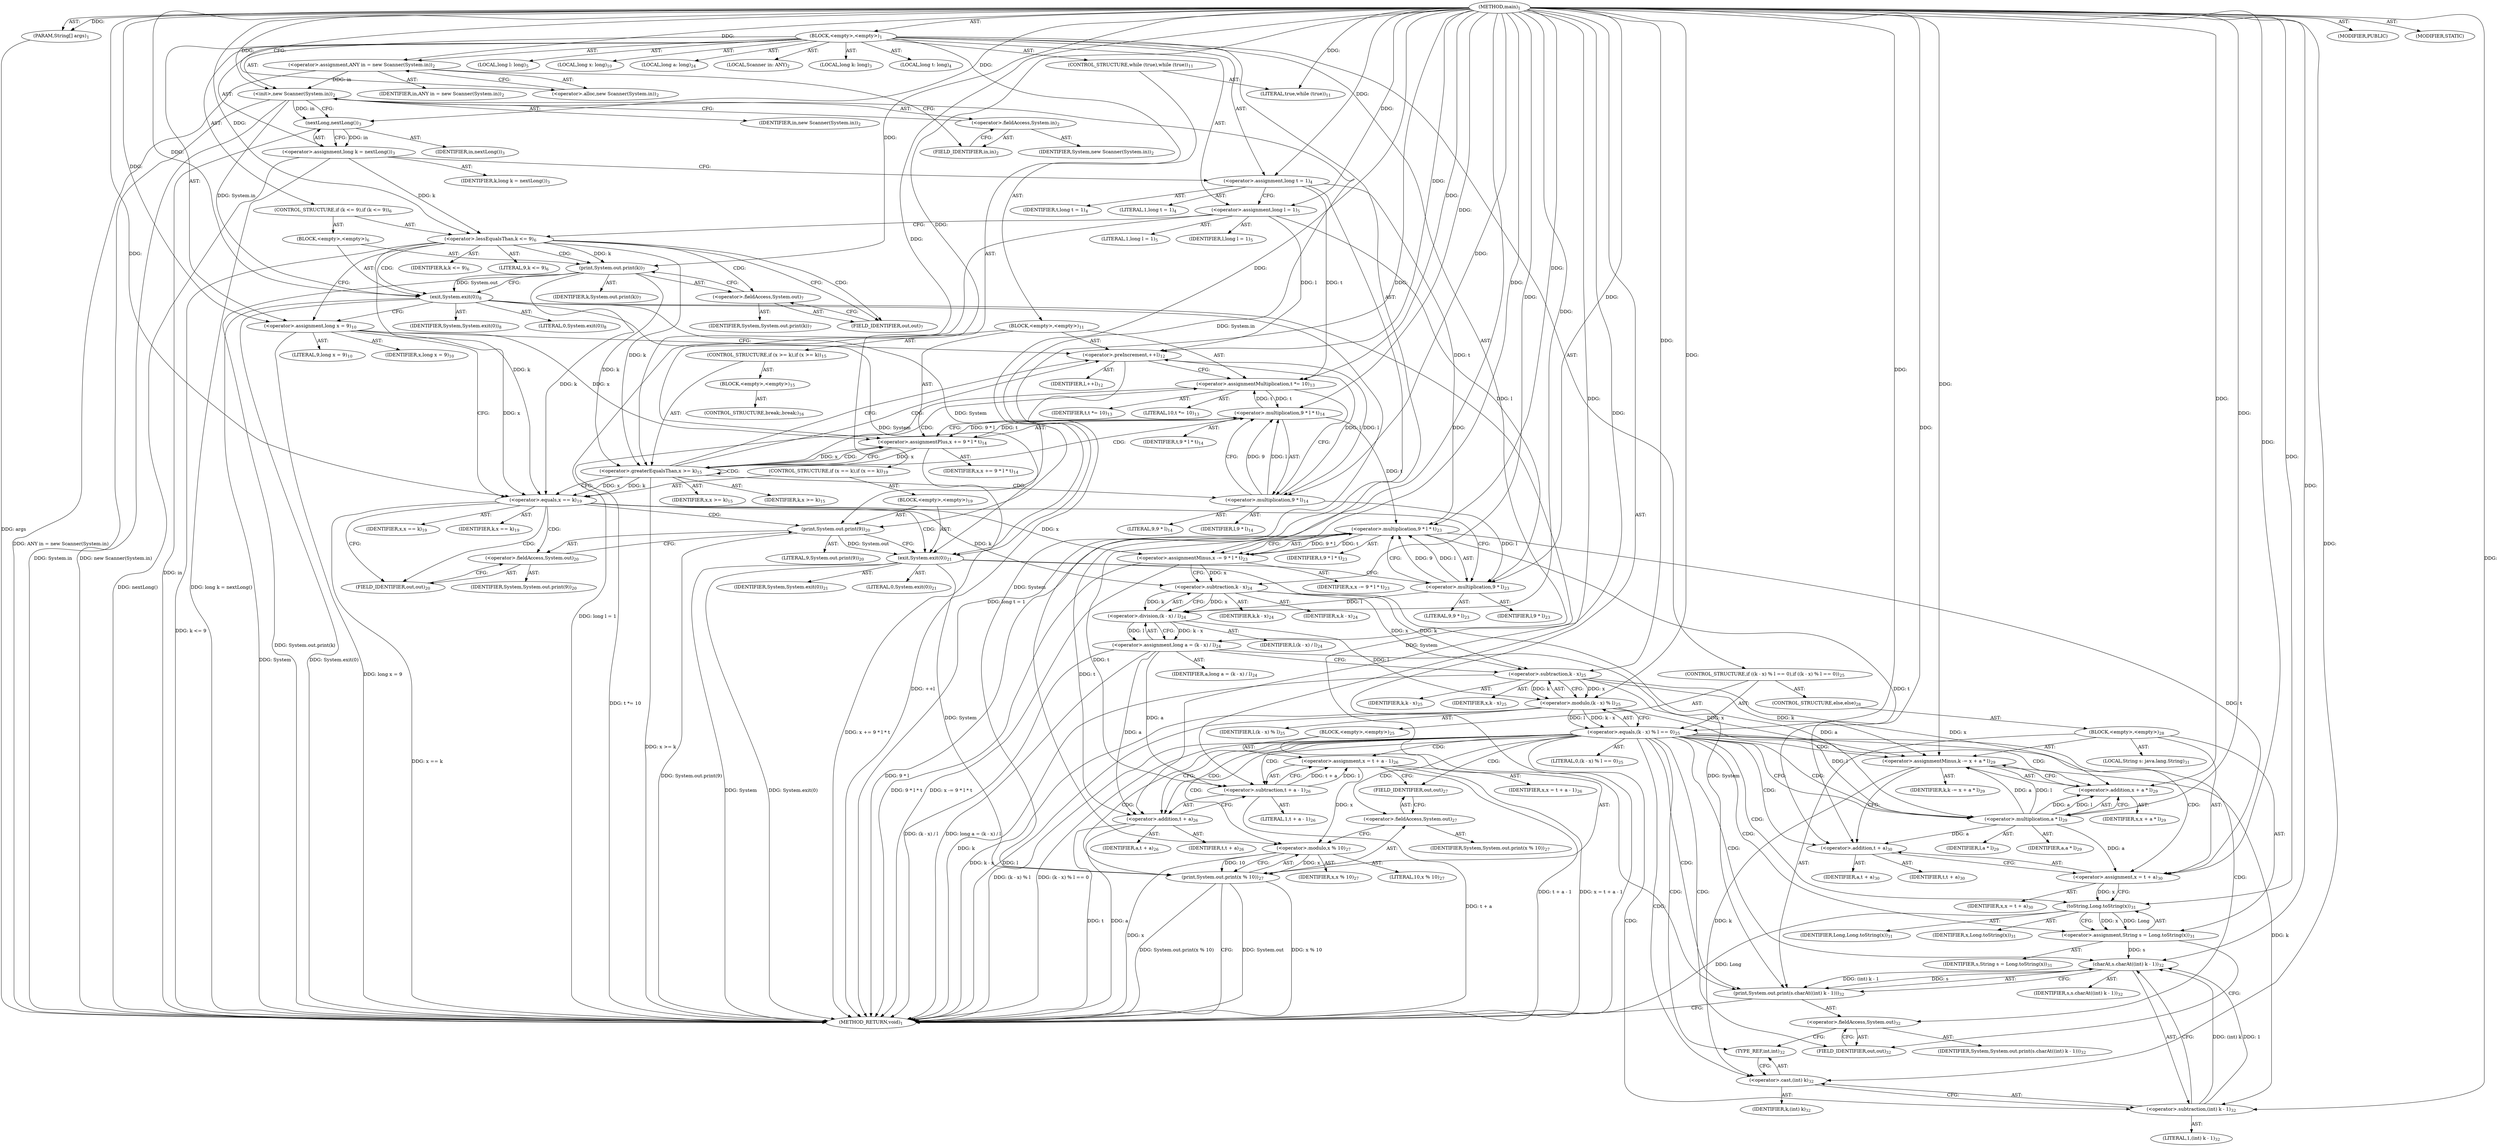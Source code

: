 digraph "main" {  
"19" [label = <(METHOD,main)<SUB>1</SUB>> ]
"20" [label = <(PARAM,String[] args)<SUB>1</SUB>> ]
"21" [label = <(BLOCK,&lt;empty&gt;,&lt;empty&gt;)<SUB>1</SUB>> ]
"4" [label = <(LOCAL,Scanner in: ANY)<SUB>2</SUB>> ]
"22" [label = <(&lt;operator&gt;.assignment,ANY in = new Scanner(System.in))<SUB>2</SUB>> ]
"23" [label = <(IDENTIFIER,in,ANY in = new Scanner(System.in))<SUB>2</SUB>> ]
"24" [label = <(&lt;operator&gt;.alloc,new Scanner(System.in))<SUB>2</SUB>> ]
"25" [label = <(&lt;init&gt;,new Scanner(System.in))<SUB>2</SUB>> ]
"3" [label = <(IDENTIFIER,in,new Scanner(System.in))<SUB>2</SUB>> ]
"26" [label = <(&lt;operator&gt;.fieldAccess,System.in)<SUB>2</SUB>> ]
"27" [label = <(IDENTIFIER,System,new Scanner(System.in))<SUB>2</SUB>> ]
"28" [label = <(FIELD_IDENTIFIER,in,in)<SUB>2</SUB>> ]
"29" [label = <(LOCAL,long k: long)<SUB>3</SUB>> ]
"30" [label = <(&lt;operator&gt;.assignment,long k = nextLong())<SUB>3</SUB>> ]
"31" [label = <(IDENTIFIER,k,long k = nextLong())<SUB>3</SUB>> ]
"32" [label = <(nextLong,nextLong())<SUB>3</SUB>> ]
"33" [label = <(IDENTIFIER,in,nextLong())<SUB>3</SUB>> ]
"34" [label = <(LOCAL,long t: long)<SUB>4</SUB>> ]
"35" [label = <(&lt;operator&gt;.assignment,long t = 1)<SUB>4</SUB>> ]
"36" [label = <(IDENTIFIER,t,long t = 1)<SUB>4</SUB>> ]
"37" [label = <(LITERAL,1,long t = 1)<SUB>4</SUB>> ]
"38" [label = <(LOCAL,long l: long)<SUB>5</SUB>> ]
"39" [label = <(&lt;operator&gt;.assignment,long l = 1)<SUB>5</SUB>> ]
"40" [label = <(IDENTIFIER,l,long l = 1)<SUB>5</SUB>> ]
"41" [label = <(LITERAL,1,long l = 1)<SUB>5</SUB>> ]
"42" [label = <(CONTROL_STRUCTURE,if (k &lt;= 9),if (k &lt;= 9))<SUB>6</SUB>> ]
"43" [label = <(&lt;operator&gt;.lessEqualsThan,k &lt;= 9)<SUB>6</SUB>> ]
"44" [label = <(IDENTIFIER,k,k &lt;= 9)<SUB>6</SUB>> ]
"45" [label = <(LITERAL,9,k &lt;= 9)<SUB>6</SUB>> ]
"46" [label = <(BLOCK,&lt;empty&gt;,&lt;empty&gt;)<SUB>6</SUB>> ]
"47" [label = <(print,System.out.print(k))<SUB>7</SUB>> ]
"48" [label = <(&lt;operator&gt;.fieldAccess,System.out)<SUB>7</SUB>> ]
"49" [label = <(IDENTIFIER,System,System.out.print(k))<SUB>7</SUB>> ]
"50" [label = <(FIELD_IDENTIFIER,out,out)<SUB>7</SUB>> ]
"51" [label = <(IDENTIFIER,k,System.out.print(k))<SUB>7</SUB>> ]
"52" [label = <(exit,System.exit(0))<SUB>8</SUB>> ]
"53" [label = <(IDENTIFIER,System,System.exit(0))<SUB>8</SUB>> ]
"54" [label = <(LITERAL,0,System.exit(0))<SUB>8</SUB>> ]
"55" [label = <(LOCAL,long x: long)<SUB>10</SUB>> ]
"56" [label = <(&lt;operator&gt;.assignment,long x = 9)<SUB>10</SUB>> ]
"57" [label = <(IDENTIFIER,x,long x = 9)<SUB>10</SUB>> ]
"58" [label = <(LITERAL,9,long x = 9)<SUB>10</SUB>> ]
"59" [label = <(CONTROL_STRUCTURE,while (true),while (true))<SUB>11</SUB>> ]
"60" [label = <(LITERAL,true,while (true))<SUB>11</SUB>> ]
"61" [label = <(BLOCK,&lt;empty&gt;,&lt;empty&gt;)<SUB>11</SUB>> ]
"62" [label = <(&lt;operator&gt;.preIncrement,++l)<SUB>12</SUB>> ]
"63" [label = <(IDENTIFIER,l,++l)<SUB>12</SUB>> ]
"64" [label = <(&lt;operator&gt;.assignmentMultiplication,t *= 10)<SUB>13</SUB>> ]
"65" [label = <(IDENTIFIER,t,t *= 10)<SUB>13</SUB>> ]
"66" [label = <(LITERAL,10,t *= 10)<SUB>13</SUB>> ]
"67" [label = <(&lt;operator&gt;.assignmentPlus,x += 9 * l * t)<SUB>14</SUB>> ]
"68" [label = <(IDENTIFIER,x,x += 9 * l * t)<SUB>14</SUB>> ]
"69" [label = <(&lt;operator&gt;.multiplication,9 * l * t)<SUB>14</SUB>> ]
"70" [label = <(&lt;operator&gt;.multiplication,9 * l)<SUB>14</SUB>> ]
"71" [label = <(LITERAL,9,9 * l)<SUB>14</SUB>> ]
"72" [label = <(IDENTIFIER,l,9 * l)<SUB>14</SUB>> ]
"73" [label = <(IDENTIFIER,t,9 * l * t)<SUB>14</SUB>> ]
"74" [label = <(CONTROL_STRUCTURE,if (x &gt;= k),if (x &gt;= k))<SUB>15</SUB>> ]
"75" [label = <(&lt;operator&gt;.greaterEqualsThan,x &gt;= k)<SUB>15</SUB>> ]
"76" [label = <(IDENTIFIER,x,x &gt;= k)<SUB>15</SUB>> ]
"77" [label = <(IDENTIFIER,k,x &gt;= k)<SUB>15</SUB>> ]
"78" [label = <(BLOCK,&lt;empty&gt;,&lt;empty&gt;)<SUB>15</SUB>> ]
"79" [label = <(CONTROL_STRUCTURE,break;,break;)<SUB>16</SUB>> ]
"80" [label = <(CONTROL_STRUCTURE,if (x == k),if (x == k))<SUB>19</SUB>> ]
"81" [label = <(&lt;operator&gt;.equals,x == k)<SUB>19</SUB>> ]
"82" [label = <(IDENTIFIER,x,x == k)<SUB>19</SUB>> ]
"83" [label = <(IDENTIFIER,k,x == k)<SUB>19</SUB>> ]
"84" [label = <(BLOCK,&lt;empty&gt;,&lt;empty&gt;)<SUB>19</SUB>> ]
"85" [label = <(print,System.out.print(9))<SUB>20</SUB>> ]
"86" [label = <(&lt;operator&gt;.fieldAccess,System.out)<SUB>20</SUB>> ]
"87" [label = <(IDENTIFIER,System,System.out.print(9))<SUB>20</SUB>> ]
"88" [label = <(FIELD_IDENTIFIER,out,out)<SUB>20</SUB>> ]
"89" [label = <(LITERAL,9,System.out.print(9))<SUB>20</SUB>> ]
"90" [label = <(exit,System.exit(0))<SUB>21</SUB>> ]
"91" [label = <(IDENTIFIER,System,System.exit(0))<SUB>21</SUB>> ]
"92" [label = <(LITERAL,0,System.exit(0))<SUB>21</SUB>> ]
"93" [label = <(&lt;operator&gt;.assignmentMinus,x -= 9 * l * t)<SUB>23</SUB>> ]
"94" [label = <(IDENTIFIER,x,x -= 9 * l * t)<SUB>23</SUB>> ]
"95" [label = <(&lt;operator&gt;.multiplication,9 * l * t)<SUB>23</SUB>> ]
"96" [label = <(&lt;operator&gt;.multiplication,9 * l)<SUB>23</SUB>> ]
"97" [label = <(LITERAL,9,9 * l)<SUB>23</SUB>> ]
"98" [label = <(IDENTIFIER,l,9 * l)<SUB>23</SUB>> ]
"99" [label = <(IDENTIFIER,t,9 * l * t)<SUB>23</SUB>> ]
"100" [label = <(LOCAL,long a: long)<SUB>24</SUB>> ]
"101" [label = <(&lt;operator&gt;.assignment,long a = (k - x) / l)<SUB>24</SUB>> ]
"102" [label = <(IDENTIFIER,a,long a = (k - x) / l)<SUB>24</SUB>> ]
"103" [label = <(&lt;operator&gt;.division,(k - x) / l)<SUB>24</SUB>> ]
"104" [label = <(&lt;operator&gt;.subtraction,k - x)<SUB>24</SUB>> ]
"105" [label = <(IDENTIFIER,k,k - x)<SUB>24</SUB>> ]
"106" [label = <(IDENTIFIER,x,k - x)<SUB>24</SUB>> ]
"107" [label = <(IDENTIFIER,l,(k - x) / l)<SUB>24</SUB>> ]
"108" [label = <(CONTROL_STRUCTURE,if ((k - x) % l == 0),if ((k - x) % l == 0))<SUB>25</SUB>> ]
"109" [label = <(&lt;operator&gt;.equals,(k - x) % l == 0)<SUB>25</SUB>> ]
"110" [label = <(&lt;operator&gt;.modulo,(k - x) % l)<SUB>25</SUB>> ]
"111" [label = <(&lt;operator&gt;.subtraction,k - x)<SUB>25</SUB>> ]
"112" [label = <(IDENTIFIER,k,k - x)<SUB>25</SUB>> ]
"113" [label = <(IDENTIFIER,x,k - x)<SUB>25</SUB>> ]
"114" [label = <(IDENTIFIER,l,(k - x) % l)<SUB>25</SUB>> ]
"115" [label = <(LITERAL,0,(k - x) % l == 0)<SUB>25</SUB>> ]
"116" [label = <(BLOCK,&lt;empty&gt;,&lt;empty&gt;)<SUB>25</SUB>> ]
"117" [label = <(&lt;operator&gt;.assignment,x = t + a - 1)<SUB>26</SUB>> ]
"118" [label = <(IDENTIFIER,x,x = t + a - 1)<SUB>26</SUB>> ]
"119" [label = <(&lt;operator&gt;.subtraction,t + a - 1)<SUB>26</SUB>> ]
"120" [label = <(&lt;operator&gt;.addition,t + a)<SUB>26</SUB>> ]
"121" [label = <(IDENTIFIER,t,t + a)<SUB>26</SUB>> ]
"122" [label = <(IDENTIFIER,a,t + a)<SUB>26</SUB>> ]
"123" [label = <(LITERAL,1,t + a - 1)<SUB>26</SUB>> ]
"124" [label = <(print,System.out.print(x % 10))<SUB>27</SUB>> ]
"125" [label = <(&lt;operator&gt;.fieldAccess,System.out)<SUB>27</SUB>> ]
"126" [label = <(IDENTIFIER,System,System.out.print(x % 10))<SUB>27</SUB>> ]
"127" [label = <(FIELD_IDENTIFIER,out,out)<SUB>27</SUB>> ]
"128" [label = <(&lt;operator&gt;.modulo,x % 10)<SUB>27</SUB>> ]
"129" [label = <(IDENTIFIER,x,x % 10)<SUB>27</SUB>> ]
"130" [label = <(LITERAL,10,x % 10)<SUB>27</SUB>> ]
"131" [label = <(CONTROL_STRUCTURE,else,else)<SUB>28</SUB>> ]
"132" [label = <(BLOCK,&lt;empty&gt;,&lt;empty&gt;)<SUB>28</SUB>> ]
"133" [label = <(&lt;operator&gt;.assignmentMinus,k -= x + a * l)<SUB>29</SUB>> ]
"134" [label = <(IDENTIFIER,k,k -= x + a * l)<SUB>29</SUB>> ]
"135" [label = <(&lt;operator&gt;.addition,x + a * l)<SUB>29</SUB>> ]
"136" [label = <(IDENTIFIER,x,x + a * l)<SUB>29</SUB>> ]
"137" [label = <(&lt;operator&gt;.multiplication,a * l)<SUB>29</SUB>> ]
"138" [label = <(IDENTIFIER,a,a * l)<SUB>29</SUB>> ]
"139" [label = <(IDENTIFIER,l,a * l)<SUB>29</SUB>> ]
"140" [label = <(&lt;operator&gt;.assignment,x = t + a)<SUB>30</SUB>> ]
"141" [label = <(IDENTIFIER,x,x = t + a)<SUB>30</SUB>> ]
"142" [label = <(&lt;operator&gt;.addition,t + a)<SUB>30</SUB>> ]
"143" [label = <(IDENTIFIER,t,t + a)<SUB>30</SUB>> ]
"144" [label = <(IDENTIFIER,a,t + a)<SUB>30</SUB>> ]
"145" [label = <(LOCAL,String s: java.lang.String)<SUB>31</SUB>> ]
"146" [label = <(&lt;operator&gt;.assignment,String s = Long.toString(x))<SUB>31</SUB>> ]
"147" [label = <(IDENTIFIER,s,String s = Long.toString(x))<SUB>31</SUB>> ]
"148" [label = <(toString,Long.toString(x))<SUB>31</SUB>> ]
"149" [label = <(IDENTIFIER,Long,Long.toString(x))<SUB>31</SUB>> ]
"150" [label = <(IDENTIFIER,x,Long.toString(x))<SUB>31</SUB>> ]
"151" [label = <(print,System.out.print(s.charAt((int) k - 1)))<SUB>32</SUB>> ]
"152" [label = <(&lt;operator&gt;.fieldAccess,System.out)<SUB>32</SUB>> ]
"153" [label = <(IDENTIFIER,System,System.out.print(s.charAt((int) k - 1)))<SUB>32</SUB>> ]
"154" [label = <(FIELD_IDENTIFIER,out,out)<SUB>32</SUB>> ]
"155" [label = <(charAt,s.charAt((int) k - 1))<SUB>32</SUB>> ]
"156" [label = <(IDENTIFIER,s,s.charAt((int) k - 1))<SUB>32</SUB>> ]
"157" [label = <(&lt;operator&gt;.subtraction,(int) k - 1)<SUB>32</SUB>> ]
"158" [label = <(&lt;operator&gt;.cast,(int) k)<SUB>32</SUB>> ]
"159" [label = <(TYPE_REF,int,int)<SUB>32</SUB>> ]
"160" [label = <(IDENTIFIER,k,(int) k)<SUB>32</SUB>> ]
"161" [label = <(LITERAL,1,(int) k - 1)<SUB>32</SUB>> ]
"162" [label = <(MODIFIER,PUBLIC)> ]
"163" [label = <(MODIFIER,STATIC)> ]
"164" [label = <(METHOD_RETURN,void)<SUB>1</SUB>> ]
  "19" -> "20"  [ label = "AST: "] 
  "19" -> "21"  [ label = "AST: "] 
  "19" -> "162"  [ label = "AST: "] 
  "19" -> "163"  [ label = "AST: "] 
  "19" -> "164"  [ label = "AST: "] 
  "21" -> "4"  [ label = "AST: "] 
  "21" -> "22"  [ label = "AST: "] 
  "21" -> "25"  [ label = "AST: "] 
  "21" -> "29"  [ label = "AST: "] 
  "21" -> "30"  [ label = "AST: "] 
  "21" -> "34"  [ label = "AST: "] 
  "21" -> "35"  [ label = "AST: "] 
  "21" -> "38"  [ label = "AST: "] 
  "21" -> "39"  [ label = "AST: "] 
  "21" -> "42"  [ label = "AST: "] 
  "21" -> "55"  [ label = "AST: "] 
  "21" -> "56"  [ label = "AST: "] 
  "21" -> "59"  [ label = "AST: "] 
  "21" -> "80"  [ label = "AST: "] 
  "21" -> "93"  [ label = "AST: "] 
  "21" -> "100"  [ label = "AST: "] 
  "21" -> "101"  [ label = "AST: "] 
  "21" -> "108"  [ label = "AST: "] 
  "22" -> "23"  [ label = "AST: "] 
  "22" -> "24"  [ label = "AST: "] 
  "25" -> "3"  [ label = "AST: "] 
  "25" -> "26"  [ label = "AST: "] 
  "26" -> "27"  [ label = "AST: "] 
  "26" -> "28"  [ label = "AST: "] 
  "30" -> "31"  [ label = "AST: "] 
  "30" -> "32"  [ label = "AST: "] 
  "32" -> "33"  [ label = "AST: "] 
  "35" -> "36"  [ label = "AST: "] 
  "35" -> "37"  [ label = "AST: "] 
  "39" -> "40"  [ label = "AST: "] 
  "39" -> "41"  [ label = "AST: "] 
  "42" -> "43"  [ label = "AST: "] 
  "42" -> "46"  [ label = "AST: "] 
  "43" -> "44"  [ label = "AST: "] 
  "43" -> "45"  [ label = "AST: "] 
  "46" -> "47"  [ label = "AST: "] 
  "46" -> "52"  [ label = "AST: "] 
  "47" -> "48"  [ label = "AST: "] 
  "47" -> "51"  [ label = "AST: "] 
  "48" -> "49"  [ label = "AST: "] 
  "48" -> "50"  [ label = "AST: "] 
  "52" -> "53"  [ label = "AST: "] 
  "52" -> "54"  [ label = "AST: "] 
  "56" -> "57"  [ label = "AST: "] 
  "56" -> "58"  [ label = "AST: "] 
  "59" -> "60"  [ label = "AST: "] 
  "59" -> "61"  [ label = "AST: "] 
  "61" -> "62"  [ label = "AST: "] 
  "61" -> "64"  [ label = "AST: "] 
  "61" -> "67"  [ label = "AST: "] 
  "61" -> "74"  [ label = "AST: "] 
  "62" -> "63"  [ label = "AST: "] 
  "64" -> "65"  [ label = "AST: "] 
  "64" -> "66"  [ label = "AST: "] 
  "67" -> "68"  [ label = "AST: "] 
  "67" -> "69"  [ label = "AST: "] 
  "69" -> "70"  [ label = "AST: "] 
  "69" -> "73"  [ label = "AST: "] 
  "70" -> "71"  [ label = "AST: "] 
  "70" -> "72"  [ label = "AST: "] 
  "74" -> "75"  [ label = "AST: "] 
  "74" -> "78"  [ label = "AST: "] 
  "75" -> "76"  [ label = "AST: "] 
  "75" -> "77"  [ label = "AST: "] 
  "78" -> "79"  [ label = "AST: "] 
  "80" -> "81"  [ label = "AST: "] 
  "80" -> "84"  [ label = "AST: "] 
  "81" -> "82"  [ label = "AST: "] 
  "81" -> "83"  [ label = "AST: "] 
  "84" -> "85"  [ label = "AST: "] 
  "84" -> "90"  [ label = "AST: "] 
  "85" -> "86"  [ label = "AST: "] 
  "85" -> "89"  [ label = "AST: "] 
  "86" -> "87"  [ label = "AST: "] 
  "86" -> "88"  [ label = "AST: "] 
  "90" -> "91"  [ label = "AST: "] 
  "90" -> "92"  [ label = "AST: "] 
  "93" -> "94"  [ label = "AST: "] 
  "93" -> "95"  [ label = "AST: "] 
  "95" -> "96"  [ label = "AST: "] 
  "95" -> "99"  [ label = "AST: "] 
  "96" -> "97"  [ label = "AST: "] 
  "96" -> "98"  [ label = "AST: "] 
  "101" -> "102"  [ label = "AST: "] 
  "101" -> "103"  [ label = "AST: "] 
  "103" -> "104"  [ label = "AST: "] 
  "103" -> "107"  [ label = "AST: "] 
  "104" -> "105"  [ label = "AST: "] 
  "104" -> "106"  [ label = "AST: "] 
  "108" -> "109"  [ label = "AST: "] 
  "108" -> "116"  [ label = "AST: "] 
  "108" -> "131"  [ label = "AST: "] 
  "109" -> "110"  [ label = "AST: "] 
  "109" -> "115"  [ label = "AST: "] 
  "110" -> "111"  [ label = "AST: "] 
  "110" -> "114"  [ label = "AST: "] 
  "111" -> "112"  [ label = "AST: "] 
  "111" -> "113"  [ label = "AST: "] 
  "116" -> "117"  [ label = "AST: "] 
  "116" -> "124"  [ label = "AST: "] 
  "117" -> "118"  [ label = "AST: "] 
  "117" -> "119"  [ label = "AST: "] 
  "119" -> "120"  [ label = "AST: "] 
  "119" -> "123"  [ label = "AST: "] 
  "120" -> "121"  [ label = "AST: "] 
  "120" -> "122"  [ label = "AST: "] 
  "124" -> "125"  [ label = "AST: "] 
  "124" -> "128"  [ label = "AST: "] 
  "125" -> "126"  [ label = "AST: "] 
  "125" -> "127"  [ label = "AST: "] 
  "128" -> "129"  [ label = "AST: "] 
  "128" -> "130"  [ label = "AST: "] 
  "131" -> "132"  [ label = "AST: "] 
  "132" -> "133"  [ label = "AST: "] 
  "132" -> "140"  [ label = "AST: "] 
  "132" -> "145"  [ label = "AST: "] 
  "132" -> "146"  [ label = "AST: "] 
  "132" -> "151"  [ label = "AST: "] 
  "133" -> "134"  [ label = "AST: "] 
  "133" -> "135"  [ label = "AST: "] 
  "135" -> "136"  [ label = "AST: "] 
  "135" -> "137"  [ label = "AST: "] 
  "137" -> "138"  [ label = "AST: "] 
  "137" -> "139"  [ label = "AST: "] 
  "140" -> "141"  [ label = "AST: "] 
  "140" -> "142"  [ label = "AST: "] 
  "142" -> "143"  [ label = "AST: "] 
  "142" -> "144"  [ label = "AST: "] 
  "146" -> "147"  [ label = "AST: "] 
  "146" -> "148"  [ label = "AST: "] 
  "148" -> "149"  [ label = "AST: "] 
  "148" -> "150"  [ label = "AST: "] 
  "151" -> "152"  [ label = "AST: "] 
  "151" -> "155"  [ label = "AST: "] 
  "152" -> "153"  [ label = "AST: "] 
  "152" -> "154"  [ label = "AST: "] 
  "155" -> "156"  [ label = "AST: "] 
  "155" -> "157"  [ label = "AST: "] 
  "157" -> "158"  [ label = "AST: "] 
  "157" -> "161"  [ label = "AST: "] 
  "158" -> "159"  [ label = "AST: "] 
  "158" -> "160"  [ label = "AST: "] 
  "22" -> "28"  [ label = "CFG: "] 
  "25" -> "32"  [ label = "CFG: "] 
  "30" -> "35"  [ label = "CFG: "] 
  "35" -> "39"  [ label = "CFG: "] 
  "39" -> "43"  [ label = "CFG: "] 
  "56" -> "62"  [ label = "CFG: "] 
  "56" -> "81"  [ label = "CFG: "] 
  "93" -> "104"  [ label = "CFG: "] 
  "101" -> "111"  [ label = "CFG: "] 
  "24" -> "22"  [ label = "CFG: "] 
  "26" -> "25"  [ label = "CFG: "] 
  "32" -> "30"  [ label = "CFG: "] 
  "43" -> "50"  [ label = "CFG: "] 
  "43" -> "56"  [ label = "CFG: "] 
  "81" -> "88"  [ label = "CFG: "] 
  "81" -> "96"  [ label = "CFG: "] 
  "95" -> "93"  [ label = "CFG: "] 
  "103" -> "101"  [ label = "CFG: "] 
  "109" -> "120"  [ label = "CFG: "] 
  "109" -> "137"  [ label = "CFG: "] 
  "28" -> "26"  [ label = "CFG: "] 
  "47" -> "52"  [ label = "CFG: "] 
  "52" -> "56"  [ label = "CFG: "] 
  "62" -> "64"  [ label = "CFG: "] 
  "64" -> "70"  [ label = "CFG: "] 
  "67" -> "75"  [ label = "CFG: "] 
  "85" -> "90"  [ label = "CFG: "] 
  "90" -> "96"  [ label = "CFG: "] 
  "96" -> "95"  [ label = "CFG: "] 
  "104" -> "103"  [ label = "CFG: "] 
  "110" -> "109"  [ label = "CFG: "] 
  "117" -> "127"  [ label = "CFG: "] 
  "124" -> "164"  [ label = "CFG: "] 
  "48" -> "47"  [ label = "CFG: "] 
  "69" -> "67"  [ label = "CFG: "] 
  "75" -> "62"  [ label = "CFG: "] 
  "75" -> "81"  [ label = "CFG: "] 
  "86" -> "85"  [ label = "CFG: "] 
  "111" -> "110"  [ label = "CFG: "] 
  "119" -> "117"  [ label = "CFG: "] 
  "125" -> "128"  [ label = "CFG: "] 
  "128" -> "124"  [ label = "CFG: "] 
  "133" -> "142"  [ label = "CFG: "] 
  "140" -> "148"  [ label = "CFG: "] 
  "146" -> "154"  [ label = "CFG: "] 
  "151" -> "164"  [ label = "CFG: "] 
  "50" -> "48"  [ label = "CFG: "] 
  "70" -> "69"  [ label = "CFG: "] 
  "88" -> "86"  [ label = "CFG: "] 
  "120" -> "119"  [ label = "CFG: "] 
  "127" -> "125"  [ label = "CFG: "] 
  "135" -> "133"  [ label = "CFG: "] 
  "142" -> "140"  [ label = "CFG: "] 
  "148" -> "146"  [ label = "CFG: "] 
  "152" -> "159"  [ label = "CFG: "] 
  "155" -> "151"  [ label = "CFG: "] 
  "137" -> "135"  [ label = "CFG: "] 
  "154" -> "152"  [ label = "CFG: "] 
  "157" -> "155"  [ label = "CFG: "] 
  "158" -> "157"  [ label = "CFG: "] 
  "159" -> "158"  [ label = "CFG: "] 
  "19" -> "24"  [ label = "CFG: "] 
  "20" -> "164"  [ label = "DDG: args"] 
  "22" -> "164"  [ label = "DDG: ANY in = new Scanner(System.in)"] 
  "25" -> "164"  [ label = "DDG: System.in"] 
  "25" -> "164"  [ label = "DDG: new Scanner(System.in)"] 
  "32" -> "164"  [ label = "DDG: in"] 
  "30" -> "164"  [ label = "DDG: nextLong()"] 
  "30" -> "164"  [ label = "DDG: long k = nextLong()"] 
  "35" -> "164"  [ label = "DDG: long t = 1"] 
  "39" -> "164"  [ label = "DDG: long l = 1"] 
  "43" -> "164"  [ label = "DDG: k &lt;= 9"] 
  "47" -> "164"  [ label = "DDG: System.out.print(k)"] 
  "52" -> "164"  [ label = "DDG: System"] 
  "52" -> "164"  [ label = "DDG: System.exit(0)"] 
  "56" -> "164"  [ label = "DDG: long x = 9"] 
  "62" -> "164"  [ label = "DDG: ++l"] 
  "64" -> "164"  [ label = "DDG: t *= 10"] 
  "67" -> "164"  [ label = "DDG: x += 9 * l * t"] 
  "75" -> "164"  [ label = "DDG: x &gt;= k"] 
  "81" -> "164"  [ label = "DDG: x == k"] 
  "85" -> "164"  [ label = "DDG: System.out.print(9)"] 
  "90" -> "164"  [ label = "DDG: System"] 
  "90" -> "164"  [ label = "DDG: System.exit(0)"] 
  "95" -> "164"  [ label = "DDG: 9 * l"] 
  "93" -> "164"  [ label = "DDG: 9 * l * t"] 
  "93" -> "164"  [ label = "DDG: x -= 9 * l * t"] 
  "101" -> "164"  [ label = "DDG: (k - x) / l"] 
  "101" -> "164"  [ label = "DDG: long a = (k - x) / l"] 
  "111" -> "164"  [ label = "DDG: k"] 
  "110" -> "164"  [ label = "DDG: k - x"] 
  "110" -> "164"  [ label = "DDG: l"] 
  "109" -> "164"  [ label = "DDG: (k - x) % l"] 
  "109" -> "164"  [ label = "DDG: (k - x) % l == 0"] 
  "120" -> "164"  [ label = "DDG: t"] 
  "120" -> "164"  [ label = "DDG: a"] 
  "119" -> "164"  [ label = "DDG: t + a"] 
  "117" -> "164"  [ label = "DDG: t + a - 1"] 
  "117" -> "164"  [ label = "DDG: x = t + a - 1"] 
  "124" -> "164"  [ label = "DDG: System.out"] 
  "128" -> "164"  [ label = "DDG: x"] 
  "124" -> "164"  [ label = "DDG: x % 10"] 
  "124" -> "164"  [ label = "DDG: System.out.print(x % 10)"] 
  "148" -> "164"  [ label = "DDG: Long"] 
  "19" -> "20"  [ label = "DDG: "] 
  "19" -> "22"  [ label = "DDG: "] 
  "32" -> "30"  [ label = "DDG: in"] 
  "19" -> "35"  [ label = "DDG: "] 
  "19" -> "39"  [ label = "DDG: "] 
  "19" -> "56"  [ label = "DDG: "] 
  "95" -> "93"  [ label = "DDG: 9 * l"] 
  "95" -> "93"  [ label = "DDG: t"] 
  "103" -> "101"  [ label = "DDG: k - x"] 
  "103" -> "101"  [ label = "DDG: l"] 
  "22" -> "25"  [ label = "DDG: in"] 
  "19" -> "25"  [ label = "DDG: "] 
  "19" -> "60"  [ label = "DDG: "] 
  "81" -> "93"  [ label = "DDG: x"] 
  "19" -> "93"  [ label = "DDG: "] 
  "25" -> "32"  [ label = "DDG: in"] 
  "19" -> "32"  [ label = "DDG: "] 
  "30" -> "43"  [ label = "DDG: k"] 
  "19" -> "43"  [ label = "DDG: "] 
  "19" -> "64"  [ label = "DDG: "] 
  "69" -> "67"  [ label = "DDG: 9 * l"] 
  "69" -> "67"  [ label = "DDG: t"] 
  "56" -> "81"  [ label = "DDG: x"] 
  "75" -> "81"  [ label = "DDG: x"] 
  "19" -> "81"  [ label = "DDG: "] 
  "43" -> "81"  [ label = "DDG: k"] 
  "47" -> "81"  [ label = "DDG: k"] 
  "75" -> "81"  [ label = "DDG: k"] 
  "96" -> "95"  [ label = "DDG: 9"] 
  "96" -> "95"  [ label = "DDG: l"] 
  "35" -> "95"  [ label = "DDG: t"] 
  "69" -> "95"  [ label = "DDG: t"] 
  "19" -> "95"  [ label = "DDG: "] 
  "104" -> "103"  [ label = "DDG: k"] 
  "104" -> "103"  [ label = "DDG: x"] 
  "96" -> "103"  [ label = "DDG: l"] 
  "19" -> "103"  [ label = "DDG: "] 
  "110" -> "109"  [ label = "DDG: k - x"] 
  "110" -> "109"  [ label = "DDG: l"] 
  "19" -> "109"  [ label = "DDG: "] 
  "119" -> "117"  [ label = "DDG: t + a"] 
  "119" -> "117"  [ label = "DDG: 1"] 
  "43" -> "47"  [ label = "DDG: k"] 
  "19" -> "47"  [ label = "DDG: "] 
  "25" -> "52"  [ label = "DDG: System.in"] 
  "47" -> "52"  [ label = "DDG: System.out"] 
  "19" -> "52"  [ label = "DDG: "] 
  "39" -> "62"  [ label = "DDG: l"] 
  "70" -> "62"  [ label = "DDG: l"] 
  "19" -> "62"  [ label = "DDG: "] 
  "35" -> "64"  [ label = "DDG: t"] 
  "69" -> "64"  [ label = "DDG: t"] 
  "56" -> "67"  [ label = "DDG: x"] 
  "75" -> "67"  [ label = "DDG: x"] 
  "19" -> "67"  [ label = "DDG: "] 
  "52" -> "85"  [ label = "DDG: System"] 
  "19" -> "85"  [ label = "DDG: "] 
  "25" -> "90"  [ label = "DDG: System.in"] 
  "52" -> "90"  [ label = "DDG: System"] 
  "85" -> "90"  [ label = "DDG: System.out"] 
  "19" -> "90"  [ label = "DDG: "] 
  "19" -> "96"  [ label = "DDG: "] 
  "39" -> "96"  [ label = "DDG: l"] 
  "70" -> "96"  [ label = "DDG: l"] 
  "81" -> "104"  [ label = "DDG: k"] 
  "19" -> "104"  [ label = "DDG: "] 
  "93" -> "104"  [ label = "DDG: x"] 
  "111" -> "110"  [ label = "DDG: k"] 
  "111" -> "110"  [ label = "DDG: x"] 
  "103" -> "110"  [ label = "DDG: l"] 
  "19" -> "110"  [ label = "DDG: "] 
  "52" -> "124"  [ label = "DDG: System"] 
  "90" -> "124"  [ label = "DDG: System"] 
  "128" -> "124"  [ label = "DDG: x"] 
  "128" -> "124"  [ label = "DDG: 10"] 
  "111" -> "133"  [ label = "DDG: x"] 
  "19" -> "133"  [ label = "DDG: "] 
  "137" -> "133"  [ label = "DDG: a"] 
  "137" -> "133"  [ label = "DDG: l"] 
  "95" -> "140"  [ label = "DDG: t"] 
  "19" -> "140"  [ label = "DDG: "] 
  "137" -> "140"  [ label = "DDG: a"] 
  "148" -> "146"  [ label = "DDG: Long"] 
  "148" -> "146"  [ label = "DDG: x"] 
  "70" -> "69"  [ label = "DDG: 9"] 
  "70" -> "69"  [ label = "DDG: l"] 
  "64" -> "69"  [ label = "DDG: t"] 
  "19" -> "69"  [ label = "DDG: "] 
  "67" -> "75"  [ label = "DDG: x"] 
  "19" -> "75"  [ label = "DDG: "] 
  "43" -> "75"  [ label = "DDG: k"] 
  "47" -> "75"  [ label = "DDG: k"] 
  "104" -> "111"  [ label = "DDG: k"] 
  "19" -> "111"  [ label = "DDG: "] 
  "104" -> "111"  [ label = "DDG: x"] 
  "95" -> "119"  [ label = "DDG: t"] 
  "19" -> "119"  [ label = "DDG: "] 
  "101" -> "119"  [ label = "DDG: a"] 
  "117" -> "128"  [ label = "DDG: x"] 
  "19" -> "128"  [ label = "DDG: "] 
  "111" -> "133"  [ label = "DDG: k"] 
  "52" -> "151"  [ label = "DDG: System"] 
  "90" -> "151"  [ label = "DDG: System"] 
  "155" -> "151"  [ label = "DDG: s"] 
  "155" -> "151"  [ label = "DDG: (int) k - 1"] 
  "19" -> "70"  [ label = "DDG: "] 
  "62" -> "70"  [ label = "DDG: l"] 
  "95" -> "120"  [ label = "DDG: t"] 
  "19" -> "120"  [ label = "DDG: "] 
  "101" -> "120"  [ label = "DDG: a"] 
  "111" -> "135"  [ label = "DDG: x"] 
  "19" -> "135"  [ label = "DDG: "] 
  "137" -> "135"  [ label = "DDG: a"] 
  "137" -> "135"  [ label = "DDG: l"] 
  "95" -> "142"  [ label = "DDG: t"] 
  "19" -> "142"  [ label = "DDG: "] 
  "137" -> "142"  [ label = "DDG: a"] 
  "19" -> "148"  [ label = "DDG: "] 
  "140" -> "148"  [ label = "DDG: x"] 
  "146" -> "155"  [ label = "DDG: s"] 
  "19" -> "155"  [ label = "DDG: "] 
  "157" -> "155"  [ label = "DDG: (int) k"] 
  "157" -> "155"  [ label = "DDG: 1"] 
  "101" -> "137"  [ label = "DDG: a"] 
  "19" -> "137"  [ label = "DDG: "] 
  "110" -> "137"  [ label = "DDG: l"] 
  "19" -> "157"  [ label = "DDG: "] 
  "133" -> "157"  [ label = "DDG: k"] 
  "19" -> "158"  [ label = "DDG: "] 
  "133" -> "158"  [ label = "DDG: k"] 
  "43" -> "47"  [ label = "CDG: "] 
  "43" -> "48"  [ label = "CDG: "] 
  "43" -> "52"  [ label = "CDG: "] 
  "43" -> "50"  [ label = "CDG: "] 
  "81" -> "85"  [ label = "CDG: "] 
  "81" -> "90"  [ label = "CDG: "] 
  "81" -> "88"  [ label = "CDG: "] 
  "81" -> "86"  [ label = "CDG: "] 
  "109" -> "120"  [ label = "CDG: "] 
  "109" -> "154"  [ label = "CDG: "] 
  "109" -> "146"  [ label = "CDG: "] 
  "109" -> "128"  [ label = "CDG: "] 
  "109" -> "142"  [ label = "CDG: "] 
  "109" -> "151"  [ label = "CDG: "] 
  "109" -> "119"  [ label = "CDG: "] 
  "109" -> "157"  [ label = "CDG: "] 
  "109" -> "159"  [ label = "CDG: "] 
  "109" -> "140"  [ label = "CDG: "] 
  "109" -> "148"  [ label = "CDG: "] 
  "109" -> "137"  [ label = "CDG: "] 
  "109" -> "152"  [ label = "CDG: "] 
  "109" -> "135"  [ label = "CDG: "] 
  "109" -> "117"  [ label = "CDG: "] 
  "109" -> "127"  [ label = "CDG: "] 
  "109" -> "155"  [ label = "CDG: "] 
  "109" -> "124"  [ label = "CDG: "] 
  "109" -> "125"  [ label = "CDG: "] 
  "109" -> "158"  [ label = "CDG: "] 
  "109" -> "133"  [ label = "CDG: "] 
  "75" -> "64"  [ label = "CDG: "] 
  "75" -> "75"  [ label = "CDG: "] 
  "75" -> "69"  [ label = "CDG: "] 
  "75" -> "67"  [ label = "CDG: "] 
  "75" -> "70"  [ label = "CDG: "] 
  "75" -> "62"  [ label = "CDG: "] 
}
